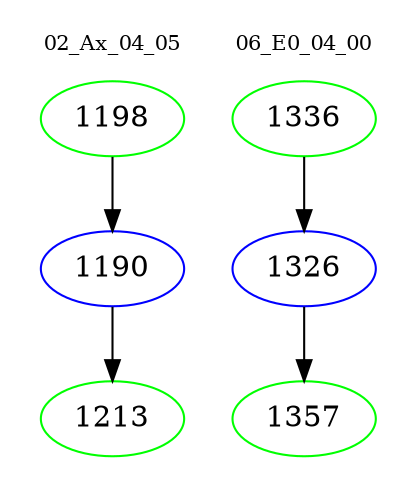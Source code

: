 digraph{
subgraph cluster_0 {
color = white
label = "02_Ax_04_05";
fontsize=10;
T0_1198 [label="1198", color="green"]
T0_1198 -> T0_1190 [color="black"]
T0_1190 [label="1190", color="blue"]
T0_1190 -> T0_1213 [color="black"]
T0_1213 [label="1213", color="green"]
}
subgraph cluster_1 {
color = white
label = "06_E0_04_00";
fontsize=10;
T1_1336 [label="1336", color="green"]
T1_1336 -> T1_1326 [color="black"]
T1_1326 [label="1326", color="blue"]
T1_1326 -> T1_1357 [color="black"]
T1_1357 [label="1357", color="green"]
}
}
